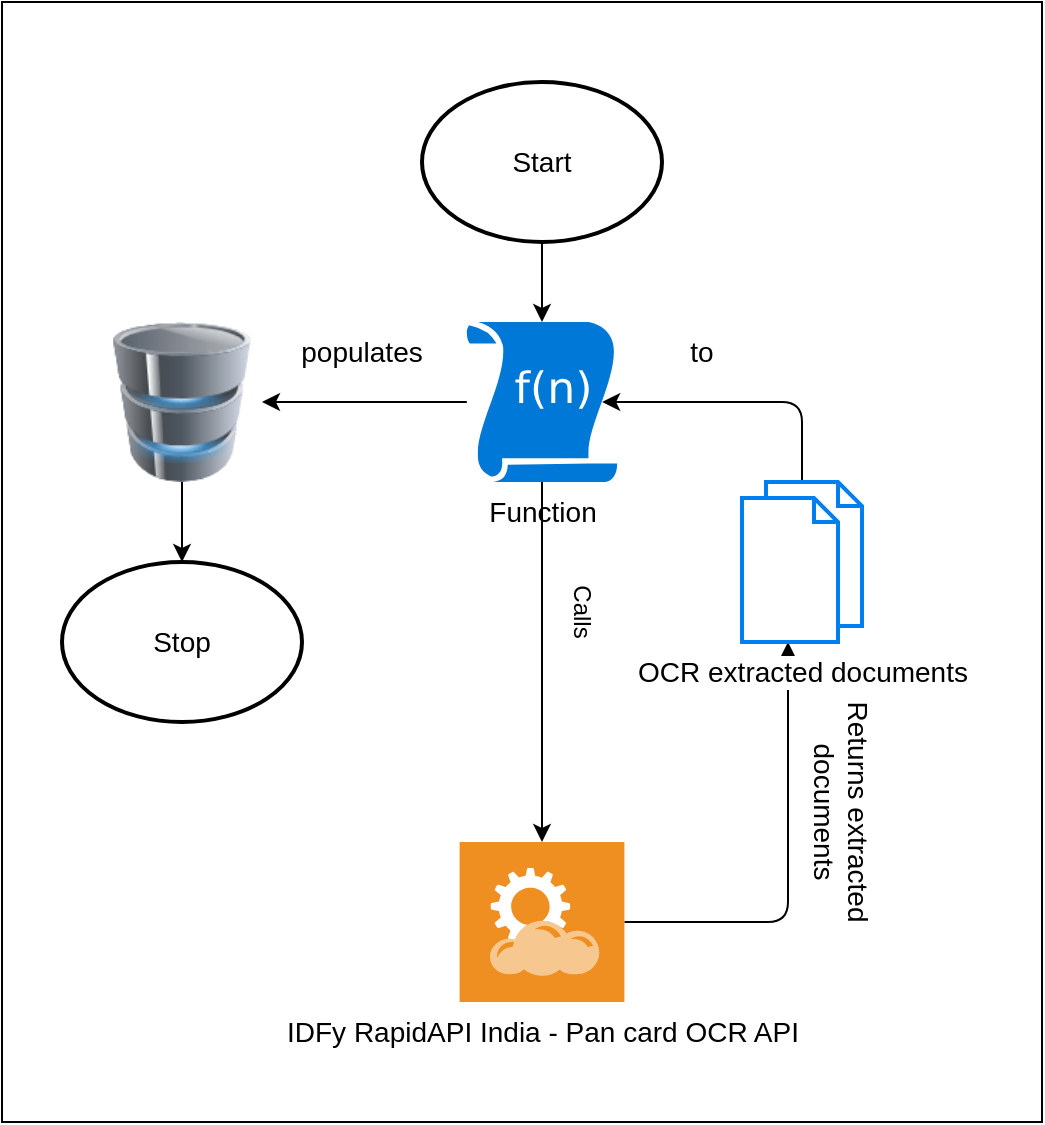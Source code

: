 <mxfile>
    <diagram id="pX7Uas1rTselNfaIcFrz" name="Page-1">
        <mxGraphModel dx="1643" dy="1222" grid="1" gridSize="10" guides="1" tooltips="1" connect="1" arrows="1" fold="1" page="1" pageScale="1" pageWidth="827" pageHeight="1169" math="0" shadow="0">
            <root>
                <mxCell id="0"/>
                <mxCell id="1" parent="0"/>
                <mxCell id="19" value="" style="rounded=0;whiteSpace=wrap;html=1;" parent="1" vertex="1">
                    <mxGeometry x="110" y="200" width="520" height="560" as="geometry"/>
                </mxCell>
                <mxCell id="4" value="" style="edgeStyle=none;html=1;fontSize=14;" parent="1" source="2" target="3" edge="1">
                    <mxGeometry relative="1" as="geometry"/>
                </mxCell>
                <mxCell id="2" value="&lt;font style=&quot;font-size: 14px;&quot;&gt;Start&lt;/font&gt;" style="strokeWidth=2;html=1;shape=mxgraph.flowchart.start_1;whiteSpace=wrap;" parent="1" vertex="1">
                    <mxGeometry x="320" y="240" width="120" height="80" as="geometry"/>
                </mxCell>
                <mxCell id="6" value="" style="edgeStyle=none;html=1;fontSize=14;" parent="1" source="3" target="5" edge="1">
                    <mxGeometry relative="1" as="geometry"/>
                </mxCell>
                <mxCell id="9" value="" style="edgeStyle=none;html=1;fontSize=14;" parent="1" source="3" target="8" edge="1">
                    <mxGeometry relative="1" as="geometry"/>
                </mxCell>
                <mxCell id="3" value="Function" style="sketch=0;aspect=fixed;pointerEvents=1;shadow=0;dashed=0;html=1;strokeColor=none;labelPosition=center;verticalLabelPosition=bottom;verticalAlign=top;align=center;shape=mxgraph.mscae.enterprise.udf_function;fillColor=#0078D7;fontSize=14;" parent="1" vertex="1">
                    <mxGeometry x="342.4" y="360" width="75.2" height="80" as="geometry"/>
                </mxCell>
                <mxCell id="15" style="edgeStyle=none;html=1;" parent="1" source="5" edge="1">
                    <mxGeometry relative="1" as="geometry">
                        <mxPoint x="503" y="520" as="targetPoint"/>
                        <Array as="points">
                            <mxPoint x="503" y="660"/>
                        </Array>
                    </mxGeometry>
                </mxCell>
                <mxCell id="5" value="IDFy RapidAPI India - Pan card OCR API" style="shadow=0;dashed=0;html=1;strokeColor=none;fillColor=#EF8F21;labelPosition=center;verticalLabelPosition=bottom;verticalAlign=top;align=center;outlineConnect=0;shape=mxgraph.veeam.2d.restful_apis;fontSize=14;" parent="1" vertex="1">
                    <mxGeometry x="338.8" y="620" width="82.4" height="80" as="geometry"/>
                </mxCell>
                <mxCell id="11" value="" style="edgeStyle=none;html=1;fontSize=14;" parent="1" source="8" target="10" edge="1">
                    <mxGeometry relative="1" as="geometry"/>
                </mxCell>
                <mxCell id="8" value="" style="image;html=1;image=img/lib/clip_art/computers/Database_128x128.png;fontSize=14;" parent="1" vertex="1">
                    <mxGeometry x="160" y="360" width="80" height="80" as="geometry"/>
                </mxCell>
                <mxCell id="10" value="&lt;font style=&quot;font-size: 14px;&quot;&gt;Stop&lt;/font&gt;" style="strokeWidth=2;html=1;shape=mxgraph.flowchart.start_1;whiteSpace=wrap;" parent="1" vertex="1">
                    <mxGeometry x="140" y="480" width="120" height="80" as="geometry"/>
                </mxCell>
                <mxCell id="12" value="Calls" style="text;html=1;strokeColor=none;fillColor=none;align=center;verticalAlign=middle;whiteSpace=wrap;rounded=0;rotation=90;" parent="1" vertex="1">
                    <mxGeometry x="370" y="490" width="60" height="30" as="geometry"/>
                </mxCell>
                <mxCell id="13" value="&lt;font style=&quot;font-size: 14px;&quot;&gt;Returns extracted documents&lt;/font&gt;" style="text;html=1;strokeColor=none;fillColor=none;align=center;verticalAlign=middle;whiteSpace=wrap;rounded=0;rotation=90;" parent="1" vertex="1">
                    <mxGeometry x="470" y="590" width="120" height="30" as="geometry"/>
                </mxCell>
                <mxCell id="16" style="edgeStyle=none;html=1;entryX=0.9;entryY=0.5;entryDx=0;entryDy=0;entryPerimeter=0;" parent="1" source="14" target="3" edge="1">
                    <mxGeometry relative="1" as="geometry">
                        <Array as="points">
                            <mxPoint x="510" y="400"/>
                        </Array>
                    </mxGeometry>
                </mxCell>
                <mxCell id="14" value="&lt;font style=&quot;font-size: 14px;&quot;&gt;OCR extracted documents&lt;/font&gt;" style="html=1;verticalLabelPosition=bottom;align=center;labelBackgroundColor=#ffffff;verticalAlign=top;strokeWidth=2;strokeColor=#0080F0;shadow=0;dashed=0;shape=mxgraph.ios7.icons.documents;" parent="1" vertex="1">
                    <mxGeometry x="480" y="440" width="60" height="80" as="geometry"/>
                </mxCell>
                <mxCell id="17" value="&lt;font style=&quot;font-size: 14px;&quot;&gt;to&lt;/font&gt;" style="text;html=1;strokeColor=none;fillColor=none;align=center;verticalAlign=middle;whiteSpace=wrap;rounded=0;" parent="1" vertex="1">
                    <mxGeometry x="430" y="360" width="60" height="30" as="geometry"/>
                </mxCell>
                <mxCell id="18" value="populates" style="text;html=1;strokeColor=none;fillColor=none;align=center;verticalAlign=middle;whiteSpace=wrap;rounded=0;fontSize=14;" parent="1" vertex="1">
                    <mxGeometry x="260" y="360" width="60" height="30" as="geometry"/>
                </mxCell>
            </root>
        </mxGraphModel>
    </diagram>
</mxfile>